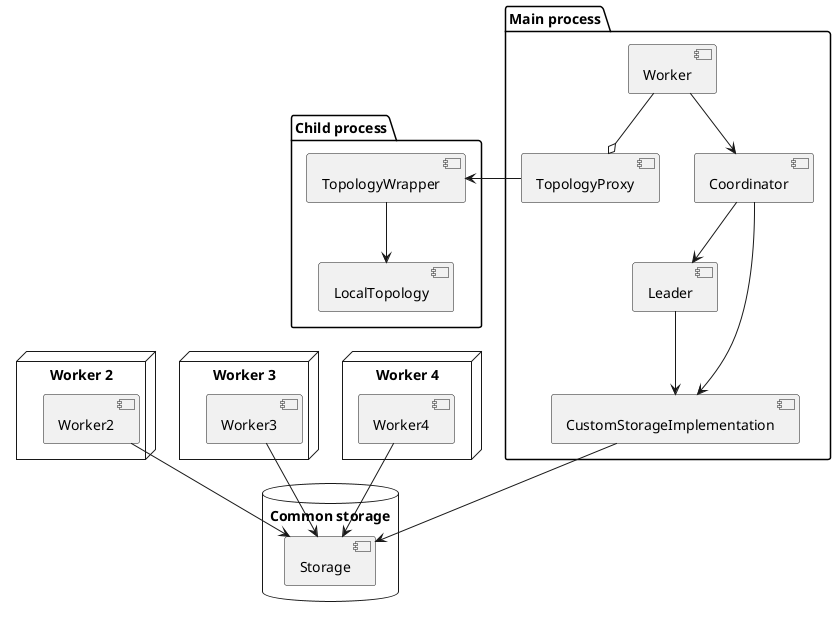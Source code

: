 @startuml
package "Main process" {
  [Worker] --> [Coordinator]
  [Coordinator] --> [Leader]
  [Worker] --o [TopologyProxy]

[Coordinator] --> [CustomStorageImplementation]
[Leader] --> [CustomStorageImplementation]
}

package "Child process" {
  [TopologyWrapper] --> [LocalTopology]
}
 
node "Worker 2" {
  [Worker2]
} 
node "Worker 3" {
  [Worker3]
} 
node "Worker 4" {
  [Worker4]
} 


database "Common storage" {
    [Storage]
}

[TopologyProxy] -left-> [TopologyWrapper]
[CustomStorageImplementation] --> [Storage]
[Worker2] --> [Storage]
[Worker3] --> [Storage]
[Worker4] --> [Storage]
@enduml
